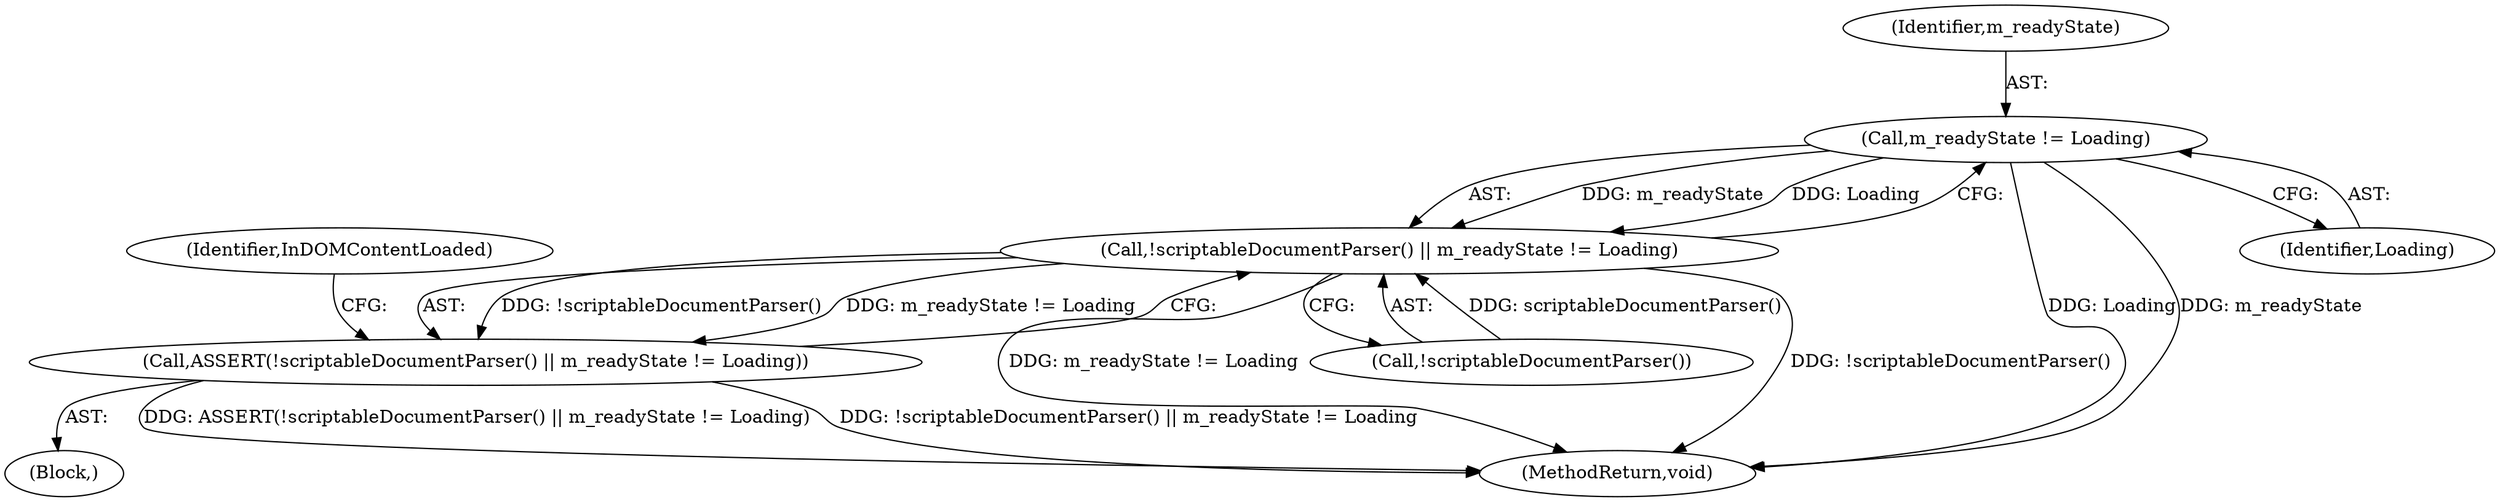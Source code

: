 digraph "0_Chrome_dff368031150a1033a1a3c913f8857679a0279be_0@API" {
"1000112" [label="(Call,m_readyState != Loading)"];
"1000109" [label="(Call,!scriptableDocumentParser() || m_readyState != Loading)"];
"1000108" [label="(Call,ASSERT(!scriptableDocumentParser() || m_readyState != Loading))"];
"1000101" [label="(Block,)"];
"1000110" [label="(Call,!scriptableDocumentParser())"];
"1000116" [label="(Identifier,InDOMContentLoaded)"];
"1000109" [label="(Call,!scriptableDocumentParser() || m_readyState != Loading)"];
"1000108" [label="(Call,ASSERT(!scriptableDocumentParser() || m_readyState != Loading))"];
"1000113" [label="(Identifier,m_readyState)"];
"1000166" [label="(MethodReturn,void)"];
"1000112" [label="(Call,m_readyState != Loading)"];
"1000114" [label="(Identifier,Loading)"];
"1000112" -> "1000109"  [label="AST: "];
"1000112" -> "1000114"  [label="CFG: "];
"1000113" -> "1000112"  [label="AST: "];
"1000114" -> "1000112"  [label="AST: "];
"1000109" -> "1000112"  [label="CFG: "];
"1000112" -> "1000166"  [label="DDG: Loading"];
"1000112" -> "1000166"  [label="DDG: m_readyState"];
"1000112" -> "1000109"  [label="DDG: m_readyState"];
"1000112" -> "1000109"  [label="DDG: Loading"];
"1000109" -> "1000108"  [label="AST: "];
"1000109" -> "1000110"  [label="CFG: "];
"1000110" -> "1000109"  [label="AST: "];
"1000108" -> "1000109"  [label="CFG: "];
"1000109" -> "1000166"  [label="DDG: m_readyState != Loading"];
"1000109" -> "1000166"  [label="DDG: !scriptableDocumentParser()"];
"1000109" -> "1000108"  [label="DDG: !scriptableDocumentParser()"];
"1000109" -> "1000108"  [label="DDG: m_readyState != Loading"];
"1000110" -> "1000109"  [label="DDG: scriptableDocumentParser()"];
"1000108" -> "1000101"  [label="AST: "];
"1000116" -> "1000108"  [label="CFG: "];
"1000108" -> "1000166"  [label="DDG: ASSERT(!scriptableDocumentParser() || m_readyState != Loading)"];
"1000108" -> "1000166"  [label="DDG: !scriptableDocumentParser() || m_readyState != Loading"];
}
